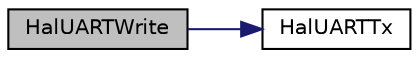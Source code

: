 digraph "HalUARTWrite"
{
  edge [fontname="Helvetica",fontsize="10",labelfontname="Helvetica",labelfontsize="10"];
  node [fontname="Helvetica",fontsize="10",shape=record];
  rankdir="LR";
  Node1 [label="HalUARTWrite",height=0.2,width=0.4,color="black", fillcolor="grey75", style="filled" fontcolor="black"];
  Node1 -> Node2 [color="midnightblue",fontsize="10",style="solid",fontname="Helvetica"];
  Node2 [label="HalUARTTx",height=0.2,width=0.4,color="black", fillcolor="white", style="filled",URL="$__hal__uart__usb_8c.html#a5b5d4c4a0e9931f641fe5324ce8e8825"];
}

